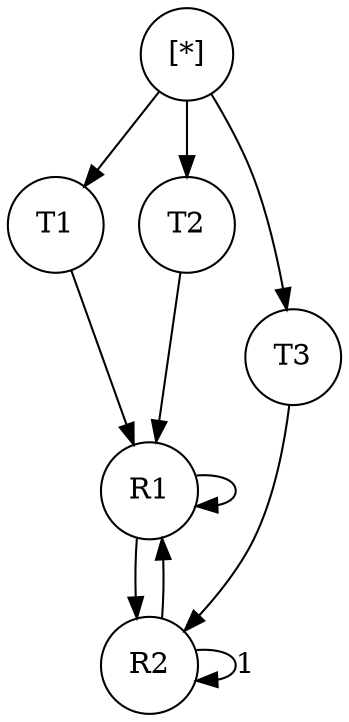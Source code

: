 digraph state_diagram {
	node [shape=circle]
	T1
	T2
	T3
	R1
	R2
	"[*]" -> T1
	"[*]" -> T2
	"[*]" -> T3
	T1 -> R1
	T2 -> R1
	T3 -> R2
	R1 -> R2
	R2 -> R1
	R1 -> R1
	R2 -> R2 [label=1]
}
